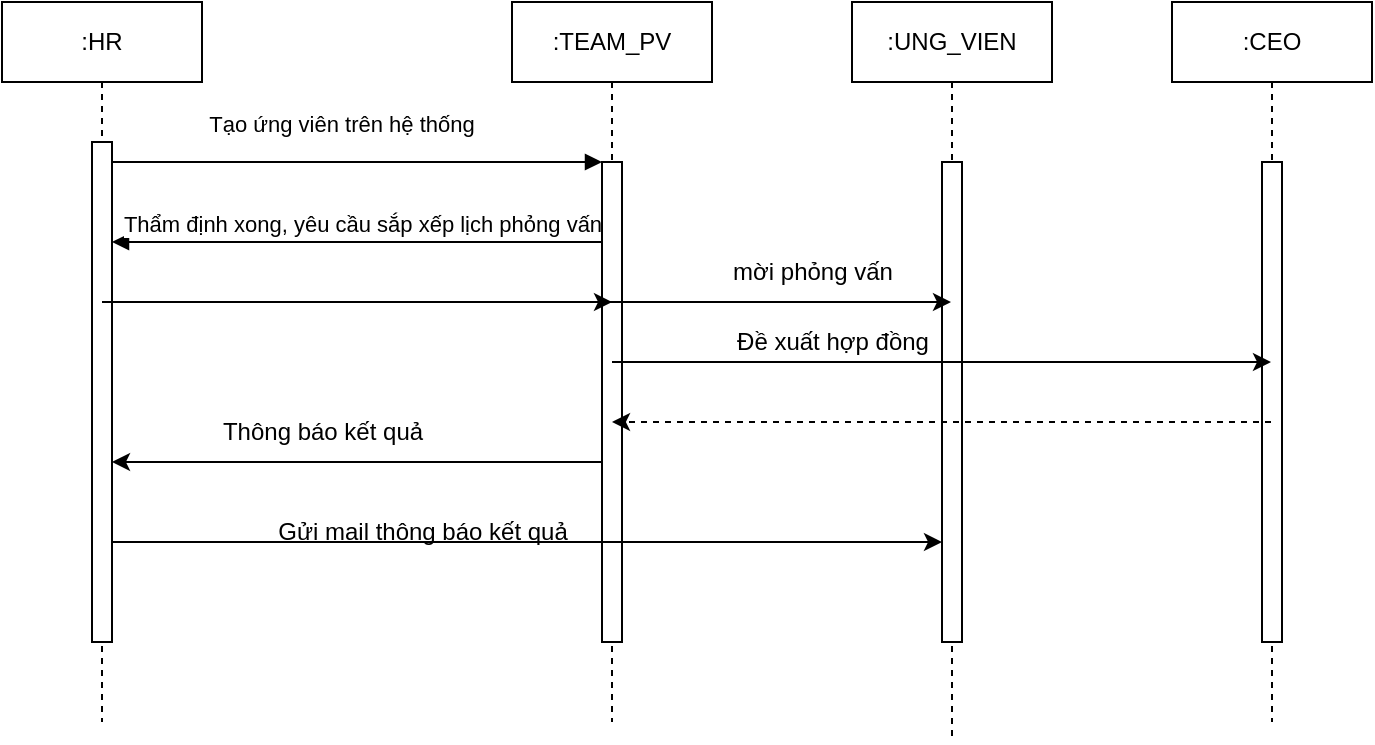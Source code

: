 <mxfile version="20.8.20" type="github">
  <diagram name="Page-1" id="2YBvvXClWsGukQMizWep">
    <mxGraphModel dx="1235" dy="671" grid="1" gridSize="10" guides="1" tooltips="1" connect="1" arrows="1" fold="1" page="1" pageScale="1" pageWidth="850" pageHeight="1100" math="0" shadow="0">
      <root>
        <mxCell id="0" />
        <mxCell id="1" parent="0" />
        <mxCell id="aM9ryv3xv72pqoxQDRHE-1" value=":HR" style="shape=umlLifeline;perimeter=lifelinePerimeter;whiteSpace=wrap;html=1;container=0;dropTarget=0;collapsible=0;recursiveResize=0;outlineConnect=0;portConstraint=eastwest;newEdgeStyle={&quot;edgeStyle&quot;:&quot;elbowEdgeStyle&quot;,&quot;elbow&quot;:&quot;vertical&quot;,&quot;curved&quot;:0,&quot;rounded&quot;:0};" parent="1" vertex="1">
          <mxGeometry x="35" y="110" width="100" height="360" as="geometry" />
        </mxCell>
        <mxCell id="aM9ryv3xv72pqoxQDRHE-2" value="" style="html=1;points=[];perimeter=orthogonalPerimeter;outlineConnect=0;targetShapes=umlLifeline;portConstraint=eastwest;newEdgeStyle={&quot;edgeStyle&quot;:&quot;elbowEdgeStyle&quot;,&quot;elbow&quot;:&quot;vertical&quot;,&quot;curved&quot;:0,&quot;rounded&quot;:0};" parent="aM9ryv3xv72pqoxQDRHE-1" vertex="1">
          <mxGeometry x="45" y="70" width="10" height="250" as="geometry" />
        </mxCell>
        <mxCell id="aM9ryv3xv72pqoxQDRHE-7" value="Tạo ứng viên trên hệ thống&amp;nbsp;" style="html=1;verticalAlign=bottom;endArrow=block;edgeStyle=elbowEdgeStyle;elbow=vertical;curved=0;rounded=0;" parent="1" source="aM9ryv3xv72pqoxQDRHE-2" target="dC60ebseiA-xP7mDNPEC-3" edge="1">
          <mxGeometry x="-0.054" y="10" relative="1" as="geometry">
            <mxPoint x="190" y="200" as="sourcePoint" />
            <Array as="points">
              <mxPoint x="175" y="190" />
            </Array>
            <mxPoint x="260" y="190" as="targetPoint" />
            <mxPoint as="offset" />
          </mxGeometry>
        </mxCell>
        <mxCell id="aM9ryv3xv72pqoxQDRHE-9" value="Thẩm định xong, yêu cầu sắp xếp lịch phỏng vấn" style="html=1;verticalAlign=bottom;endArrow=block;edgeStyle=elbowEdgeStyle;elbow=vertical;curved=0;rounded=0;" parent="1" source="dC60ebseiA-xP7mDNPEC-2" target="aM9ryv3xv72pqoxQDRHE-2" edge="1">
          <mxGeometry relative="1" as="geometry">
            <mxPoint x="260" y="230" as="sourcePoint" />
            <Array as="points">
              <mxPoint x="185" y="230" />
            </Array>
            <mxPoint x="95" y="230" as="targetPoint" />
          </mxGeometry>
        </mxCell>
        <mxCell id="dC60ebseiA-xP7mDNPEC-2" value=":TEAM_PV" style="shape=umlLifeline;perimeter=lifelinePerimeter;whiteSpace=wrap;html=1;container=0;dropTarget=0;collapsible=0;recursiveResize=0;outlineConnect=0;portConstraint=eastwest;newEdgeStyle={&quot;edgeStyle&quot;:&quot;elbowEdgeStyle&quot;,&quot;elbow&quot;:&quot;vertical&quot;,&quot;curved&quot;:0,&quot;rounded&quot;:0};" vertex="1" parent="1">
          <mxGeometry x="290" y="110" width="100" height="360" as="geometry" />
        </mxCell>
        <mxCell id="dC60ebseiA-xP7mDNPEC-3" value="" style="html=1;points=[];perimeter=orthogonalPerimeter;outlineConnect=0;targetShapes=umlLifeline;portConstraint=eastwest;newEdgeStyle={&quot;edgeStyle&quot;:&quot;elbowEdgeStyle&quot;,&quot;elbow&quot;:&quot;vertical&quot;,&quot;curved&quot;:0,&quot;rounded&quot;:0};" vertex="1" parent="dC60ebseiA-xP7mDNPEC-2">
          <mxGeometry x="45" y="80" width="10" height="240" as="geometry" />
        </mxCell>
        <mxCell id="dC60ebseiA-xP7mDNPEC-5" value=":UNG_VIEN" style="shape=umlLifeline;perimeter=lifelinePerimeter;whiteSpace=wrap;html=1;container=0;dropTarget=0;collapsible=0;recursiveResize=0;outlineConnect=0;portConstraint=eastwest;newEdgeStyle={&quot;edgeStyle&quot;:&quot;elbowEdgeStyle&quot;,&quot;elbow&quot;:&quot;vertical&quot;,&quot;curved&quot;:0,&quot;rounded&quot;:0};" vertex="1" parent="1">
          <mxGeometry x="460" y="110" width="100" height="370" as="geometry" />
        </mxCell>
        <mxCell id="dC60ebseiA-xP7mDNPEC-6" value="" style="html=1;points=[];perimeter=orthogonalPerimeter;outlineConnect=0;targetShapes=umlLifeline;portConstraint=eastwest;newEdgeStyle={&quot;edgeStyle&quot;:&quot;elbowEdgeStyle&quot;,&quot;elbow&quot;:&quot;vertical&quot;,&quot;curved&quot;:0,&quot;rounded&quot;:0};" vertex="1" parent="dC60ebseiA-xP7mDNPEC-5">
          <mxGeometry x="45" y="80" width="10" height="240" as="geometry" />
        </mxCell>
        <mxCell id="dC60ebseiA-xP7mDNPEC-7" value="" style="endArrow=classic;html=1;rounded=0;" edge="1" parent="1" source="aM9ryv3xv72pqoxQDRHE-1" target="dC60ebseiA-xP7mDNPEC-5">
          <mxGeometry width="50" height="50" relative="1" as="geometry">
            <mxPoint x="100" y="260" as="sourcePoint" />
            <mxPoint x="370" y="270" as="targetPoint" />
            <Array as="points">
              <mxPoint x="310" y="260" />
            </Array>
          </mxGeometry>
        </mxCell>
        <mxCell id="dC60ebseiA-xP7mDNPEC-8" value="mời phỏng vấn" style="text;html=1;align=center;verticalAlign=middle;resizable=0;points=[];autosize=1;strokeColor=none;fillColor=none;" vertex="1" parent="1">
          <mxGeometry x="390" y="230" width="100" height="30" as="geometry" />
        </mxCell>
        <mxCell id="dC60ebseiA-xP7mDNPEC-13" value="" style="endArrow=classic;html=1;rounded=0;" edge="1" parent="1">
          <mxGeometry width="50" height="50" relative="1" as="geometry">
            <mxPoint x="100" y="260" as="sourcePoint" />
            <mxPoint x="340" y="260" as="targetPoint" />
          </mxGeometry>
        </mxCell>
        <mxCell id="dC60ebseiA-xP7mDNPEC-14" value="" style="endArrow=classic;html=1;rounded=0;" edge="1" parent="1" source="dC60ebseiA-xP7mDNPEC-3" target="aM9ryv3xv72pqoxQDRHE-2">
          <mxGeometry width="50" height="50" relative="1" as="geometry">
            <mxPoint x="460" y="290" as="sourcePoint" />
            <mxPoint x="510" y="240" as="targetPoint" />
            <Array as="points">
              <mxPoint x="300" y="340" />
              <mxPoint x="260" y="340" />
              <mxPoint x="120" y="340" />
            </Array>
          </mxGeometry>
        </mxCell>
        <mxCell id="dC60ebseiA-xP7mDNPEC-15" value="Thông báo kết quả" style="text;html=1;align=center;verticalAlign=middle;resizable=0;points=[];autosize=1;strokeColor=none;fillColor=none;" vertex="1" parent="1">
          <mxGeometry x="135" y="310" width="120" height="30" as="geometry" />
        </mxCell>
        <mxCell id="dC60ebseiA-xP7mDNPEC-16" value="" style="endArrow=classic;html=1;rounded=0;" edge="1" parent="1" source="aM9ryv3xv72pqoxQDRHE-2" target="dC60ebseiA-xP7mDNPEC-6">
          <mxGeometry width="50" height="50" relative="1" as="geometry">
            <mxPoint x="460" y="290" as="sourcePoint" />
            <mxPoint x="510" y="240" as="targetPoint" />
            <Array as="points">
              <mxPoint x="250" y="380" />
              <mxPoint x="410" y="380" />
              <mxPoint x="480" y="380" />
            </Array>
          </mxGeometry>
        </mxCell>
        <mxCell id="dC60ebseiA-xP7mDNPEC-17" value=":CEO" style="shape=umlLifeline;perimeter=lifelinePerimeter;whiteSpace=wrap;html=1;container=0;dropTarget=0;collapsible=0;recursiveResize=0;outlineConnect=0;portConstraint=eastwest;newEdgeStyle={&quot;edgeStyle&quot;:&quot;elbowEdgeStyle&quot;,&quot;elbow&quot;:&quot;vertical&quot;,&quot;curved&quot;:0,&quot;rounded&quot;:0};" vertex="1" parent="1">
          <mxGeometry x="620" y="110" width="100" height="360" as="geometry" />
        </mxCell>
        <mxCell id="dC60ebseiA-xP7mDNPEC-18" value="" style="html=1;points=[];perimeter=orthogonalPerimeter;outlineConnect=0;targetShapes=umlLifeline;portConstraint=eastwest;newEdgeStyle={&quot;edgeStyle&quot;:&quot;elbowEdgeStyle&quot;,&quot;elbow&quot;:&quot;vertical&quot;,&quot;curved&quot;:0,&quot;rounded&quot;:0};" vertex="1" parent="dC60ebseiA-xP7mDNPEC-17">
          <mxGeometry x="45" y="80" width="10" height="240" as="geometry" />
        </mxCell>
        <mxCell id="dC60ebseiA-xP7mDNPEC-19" value="" style="endArrow=classic;html=1;rounded=0;" edge="1" parent="1" source="dC60ebseiA-xP7mDNPEC-2" target="dC60ebseiA-xP7mDNPEC-17">
          <mxGeometry width="50" height="50" relative="1" as="geometry">
            <mxPoint x="460" y="290" as="sourcePoint" />
            <mxPoint x="510" y="240" as="targetPoint" />
            <Array as="points">
              <mxPoint x="560" y="290" />
            </Array>
          </mxGeometry>
        </mxCell>
        <mxCell id="dC60ebseiA-xP7mDNPEC-20" value="Đề xuất hợp đồng" style="text;html=1;align=center;verticalAlign=middle;resizable=0;points=[];autosize=1;strokeColor=none;fillColor=none;" vertex="1" parent="1">
          <mxGeometry x="390" y="265" width="120" height="30" as="geometry" />
        </mxCell>
        <mxCell id="dC60ebseiA-xP7mDNPEC-21" value="" style="endArrow=classic;html=1;rounded=0;dashed=1;" edge="1" parent="1" source="dC60ebseiA-xP7mDNPEC-17" target="dC60ebseiA-xP7mDNPEC-2">
          <mxGeometry width="50" height="50" relative="1" as="geometry">
            <mxPoint x="460" y="290" as="sourcePoint" />
            <mxPoint x="520" y="240" as="targetPoint" />
            <Array as="points">
              <mxPoint x="590" y="320" />
            </Array>
          </mxGeometry>
        </mxCell>
        <mxCell id="dC60ebseiA-xP7mDNPEC-23" value="Gửi mail thông báo kết quả" style="text;html=1;align=center;verticalAlign=middle;resizable=0;points=[];autosize=1;strokeColor=none;fillColor=none;" vertex="1" parent="1">
          <mxGeometry x="160" y="360" width="170" height="30" as="geometry" />
        </mxCell>
      </root>
    </mxGraphModel>
  </diagram>
</mxfile>
